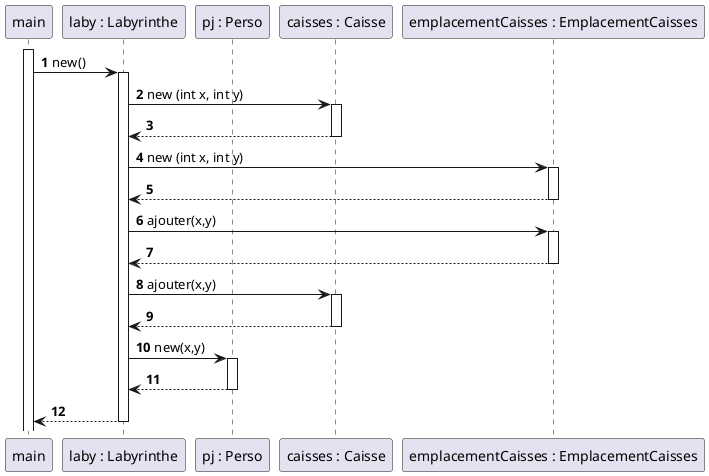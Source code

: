 @startuml
'https://plantuml.com/sequence-diagram
participant "main" as m
participant "laby : Labyrinthe" as l
participant "pj : Perso" as p
participant "caisses : Caisse" as c
participant "emplacementCaisses : EmplacementCaisses" as ep

autonumber



activate m

m -> l : new()
activate l

l -> c : new (int x, int y)
activate c
l <-- c
deactivate c
l -> ep : new (int x, int y)
activate ep
l <-- ep
deactivate ep

l -> ep : ajouter(x,y)
activate ep
l <-- ep
deactivate ep

l -> c : ajouter(x,y)
activate c
l <-- c
deactivate c
l -> p : new(x,y)
activate p
l <-- p
deactivate p
m <-- l
deactivate l



@enduml